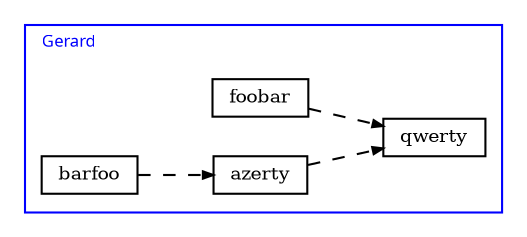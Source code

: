 digraph G{  
node [shape=record, fontsize=9, height=0.1, width=0.05]; 
edge [style=dashed, arrowsize=0.5, len=0.1]; rankdir=LR 

subgraph "cluster_A" {
"foobar"
}
subgraph "cluster_B" {
"foobar"
}
subgraph "cluster_A" {
"barfoo"
}
subgraph "cluster_B" {
"barfoo"
}
subgraph "cluster_G" {
"barfoo"
}
subgraph "cluster_A" {
"azerty"
}
subgraph "cluster_B" {
"azerty"
}
subgraph "cluster_A" {
"qwerty"
}
subgraph "cluster_A" {
label="Gerard cl_a1"
color=blue
fontcolor=blue
fontsize=8
fontname=sans
labeljust=l
subgraph "cluster_B" {
label="Robert cl_b"
color=blue
fontcolor=blue
fontsize=10
fontname=sans
labeljust=l
}
}
subgraph "cluster_A" {
label="Gerard cl_a2"
color=blue
fontcolor=blue
fontsize=8
fontname=sans
labeljust=l
subgraph "cluster_E" {
label="Tony cl_e"
color=blue
fontcolor=blue
fontsize=10
fontname=sans
labeljust=l
}
}
subgraph "cluster_A" {
label="Gerard"
color=blue
fontcolor=blue
fontsize=8
fontname=sans
labeljust=l
subgraph "cluster_G" {
label="Taratata"
color=blue
fontcolor=blue
fontsize=10
fontname=sans
labeljust=l
}
}
subgraph "cluster_A" {
label="Gerard"
color=blue
fontcolor=blue
fontsize=8
fontname=sans
labeljust=l
subgraph "cluster_Hour" {
label="Hour"
color=blue
fontcolor=blue
fontsize=10
fontname=sans
labeljust=l
}
}
subgraph "cluster_A" {
label="Gerard"
color=blue
fontcolor=blue
fontsize=8
fontname=sans
labeljust=l
subgraph "cluster_month" {
label="month"
color=blue
fontcolor=blue
fontsize=10
fontname=sans
labeljust=l
}
}
subgraph "cluster_A" {
label="Gerard"
color=blue
fontcolor=blue
fontsize=8
fontname=sans
labeljust=l
subgraph "cluster_day" {
label="day"
color=blue
fontcolor=blue
fontsize=10
fontname=sans
labeljust=l
}
}
subgraph "cluster_A" {
label="Gerard"
color=blue
fontcolor=blue
fontsize=8
fontname=sans
labeljust=l
subgraph "cluster_today" {
label="today"
color=blue
fontcolor=blue
fontsize=10
fontname=sans
labeljust=l
}
}
subgraph "cluster_A" {
label="Gerard"
color=blue
fontcolor=blue
fontsize=8
fontname=sans
labeljust=l
subgraph "cluster_hour" {
label="hour"
color=blue
fontcolor=blue
fontsize=10
fontname=sans
labeljust=l
}
}
subgraph "cluster_A" {
label="Gerard"
color=blue
fontcolor=blue
fontsize=8
fontname=sans
labeljust=l
subgraph "cluster_season" {
label="season"
color=blue
fontcolor=blue
fontsize=10
fontname=sans
labeljust=l
}
}
subgraph "cluster_A" {
label="Gerard"
color=blue
fontcolor=blue
fontsize=8
fontname=sans
labeljust=l
subgraph "cluster_operation" {
label="operation"
color=blue
fontcolor=blue
fontsize=10
fontname=sans
labeljust=l
}
}
subgraph "cluster_A" {
label="Gerard"
color=blue
fontcolor=blue
fontsize=8
fontname=sans
labeljust=l
subgraph "cluster_A_settings" {
label="thermostat_settings"
color=blue
fontcolor=blue
fontsize=10
fontname=sans
labeljust=l
}
}
subgraph "cluster_B" {
label="Robert"
color=blue
fontcolor=blue
fontsize=8
fontname=sans
labeljust=l
subgraph "cluster_G" {
label="Taratata"
color=blue
fontcolor=blue
fontsize=10
fontname=sans
labeljust=l
}
}
subgraph "cluster_B" {
label="Robert"
color=blue
fontcolor=blue
fontsize=8
fontname=sans
labeljust=l
subgraph "cluster_Hour" {
label="Hour"
color=blue
fontcolor=blue
fontsize=10
fontname=sans
labeljust=l
}
}
subgraph "cluster_B" {
label="Robert"
color=blue
fontcolor=blue
fontsize=8
fontname=sans
labeljust=l
subgraph "cluster_month" {
label="month"
color=blue
fontcolor=blue
fontsize=10
fontname=sans
labeljust=l
}
}
subgraph "cluster_B" {
label="Robert"
color=blue
fontcolor=blue
fontsize=8
fontname=sans
labeljust=l
subgraph "cluster_day" {
label="day"
color=blue
fontcolor=blue
fontsize=10
fontname=sans
labeljust=l
}
}
subgraph "cluster_B" {
label="Robert"
color=blue
fontcolor=blue
fontsize=8
fontname=sans
labeljust=l
subgraph "cluster_today" {
label="today"
color=blue
fontcolor=blue
fontsize=10
fontname=sans
labeljust=l
}
}
subgraph "cluster_B" {
label="Robert"
color=blue
fontcolor=blue
fontsize=8
fontname=sans
labeljust=l
subgraph "cluster_hour" {
label="hour"
color=blue
fontcolor=blue
fontsize=10
fontname=sans
labeljust=l
}
}
subgraph "cluster_B" {
label="Robert"
color=blue
fontcolor=blue
fontsize=8
fontname=sans
labeljust=l
subgraph "cluster_season" {
label="season"
color=blue
fontcolor=blue
fontsize=10
fontname=sans
labeljust=l
}
}
subgraph "cluster_B" {
label="Robert"
color=blue
fontcolor=blue
fontsize=8
fontname=sans
labeljust=l
subgraph "cluster_operation" {
label="operation"
color=blue
fontcolor=blue
fontsize=10
fontname=sans
labeljust=l
}
}
subgraph "cluster_E" {
label="Tony"
color=blue
fontcolor=blue
fontsize=8
fontname=sans
labeljust=l
subgraph "cluster_A_settings" {
label="thermostat_settings"
color=blue
fontcolor=blue
fontsize=10
fontname=sans
labeljust=l
}
}
subgraph "cluster_G" {
label="Taratata"
color=blue
fontcolor=blue
fontsize=8
fontname=sans
labeljust=l
subgraph "cluster_month" {
label="month"
color=blue
fontcolor=blue
fontsize=10
fontname=sans
labeljust=l
}
}
subgraph "cluster_G" {
label="Taratata"
color=blue
fontcolor=blue
fontsize=8
fontname=sans
labeljust=l
subgraph "cluster_day" {
label="day"
color=blue
fontcolor=blue
fontsize=10
fontname=sans
labeljust=l
}
}
subgraph "cluster_G" {
label="Taratata"
color=blue
fontcolor=blue
fontsize=8
fontname=sans
labeljust=l
subgraph "cluster_today" {
label="today"
color=blue
fontcolor=blue
fontsize=10
fontname=sans
labeljust=l
}
}
subgraph "cluster_Hour" {
label="Hour"
color=blue
fontcolor=blue
fontsize=8
fontname=sans
labeljust=l
subgraph "cluster_hour" {
label="hour"
color=blue
fontcolor=blue
fontsize=10
fontname=sans
labeljust=l
}
}
"foobar"->"qwerty"
"barfoo"->"azerty"
"azerty"->"qwerty"
}

